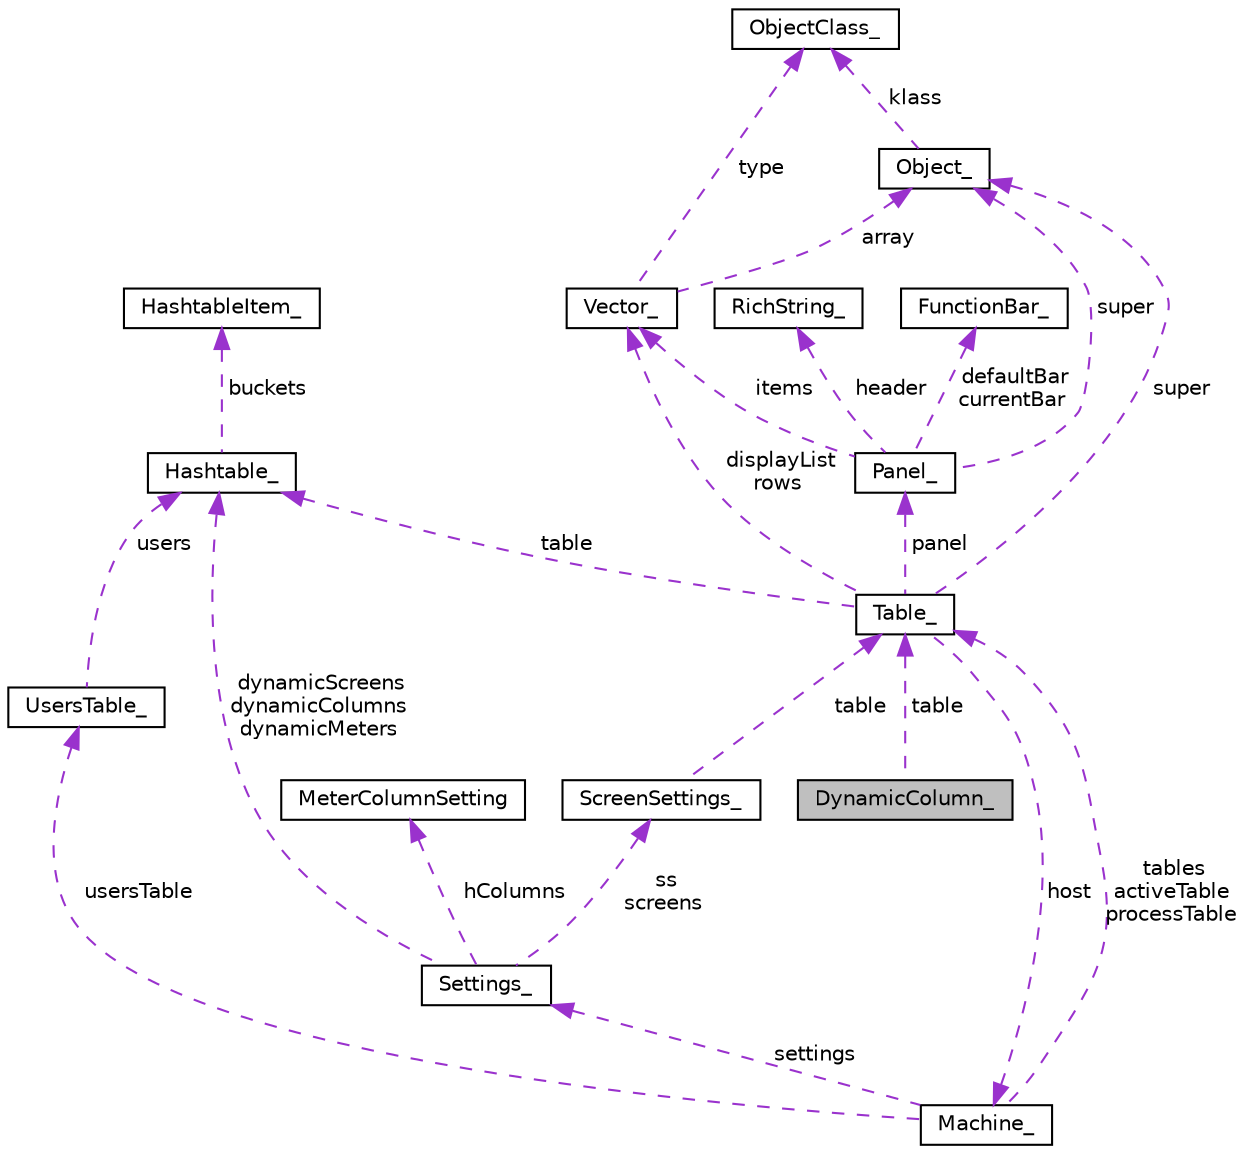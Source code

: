 digraph "DynamicColumn_"
{
  edge [fontname="Helvetica",fontsize="10",labelfontname="Helvetica",labelfontsize="10"];
  node [fontname="Helvetica",fontsize="10",shape=record];
  Node1 [label="DynamicColumn_",height=0.2,width=0.4,color="black", fillcolor="grey75", style="filled", fontcolor="black"];
  Node2 -> Node1 [dir="back",color="darkorchid3",fontsize="10",style="dashed",label=" table" ,fontname="Helvetica"];
  Node2 [label="Table_",height=0.2,width=0.4,color="black", fillcolor="white", style="filled",URL="$structTable__.html"];
  Node3 -> Node2 [dir="back",color="darkorchid3",fontsize="10",style="dashed",label=" displayList\nrows" ,fontname="Helvetica"];
  Node3 [label="Vector_",height=0.2,width=0.4,color="black", fillcolor="white", style="filled",URL="$structVector__.html"];
  Node4 -> Node3 [dir="back",color="darkorchid3",fontsize="10",style="dashed",label=" type" ,fontname="Helvetica"];
  Node4 [label="ObjectClass_",height=0.2,width=0.4,color="black", fillcolor="white", style="filled",URL="$structObjectClass__.html"];
  Node5 -> Node3 [dir="back",color="darkorchid3",fontsize="10",style="dashed",label=" array" ,fontname="Helvetica"];
  Node5 [label="Object_",height=0.2,width=0.4,color="black", fillcolor="white", style="filled",URL="$structObject__.html"];
  Node4 -> Node5 [dir="back",color="darkorchid3",fontsize="10",style="dashed",label=" klass" ,fontname="Helvetica"];
  Node6 -> Node2 [dir="back",color="darkorchid3",fontsize="10",style="dashed",label=" host" ,fontname="Helvetica"];
  Node6 [label="Machine_",height=0.2,width=0.4,color="black", fillcolor="white", style="filled",URL="$structMachine__.html"];
  Node2 -> Node6 [dir="back",color="darkorchid3",fontsize="10",style="dashed",label=" tables\nactiveTable\nprocessTable" ,fontname="Helvetica"];
  Node7 -> Node6 [dir="back",color="darkorchid3",fontsize="10",style="dashed",label=" settings" ,fontname="Helvetica"];
  Node7 [label="Settings_",height=0.2,width=0.4,color="black", fillcolor="white", style="filled",URL="$structSettings__.html"];
  Node8 -> Node7 [dir="back",color="darkorchid3",fontsize="10",style="dashed",label=" ss\nscreens" ,fontname="Helvetica"];
  Node8 [label="ScreenSettings_",height=0.2,width=0.4,color="black", fillcolor="white", style="filled",URL="$structScreenSettings__.html"];
  Node2 -> Node8 [dir="back",color="darkorchid3",fontsize="10",style="dashed",label=" table" ,fontname="Helvetica"];
  Node9 -> Node7 [dir="back",color="darkorchid3",fontsize="10",style="dashed",label=" dynamicScreens\ndynamicColumns\ndynamicMeters" ,fontname="Helvetica"];
  Node9 [label="Hashtable_",height=0.2,width=0.4,color="black", fillcolor="white", style="filled",URL="$structHashtable__.html"];
  Node10 -> Node9 [dir="back",color="darkorchid3",fontsize="10",style="dashed",label=" buckets" ,fontname="Helvetica"];
  Node10 [label="HashtableItem_",height=0.2,width=0.4,color="black", fillcolor="white", style="filled",URL="$structHashtableItem__.html"];
  Node11 -> Node7 [dir="back",color="darkorchid3",fontsize="10",style="dashed",label=" hColumns" ,fontname="Helvetica"];
  Node11 [label="MeterColumnSetting",height=0.2,width=0.4,color="black", fillcolor="white", style="filled",URL="$structMeterColumnSetting.html"];
  Node12 -> Node6 [dir="back",color="darkorchid3",fontsize="10",style="dashed",label=" usersTable" ,fontname="Helvetica"];
  Node12 [label="UsersTable_",height=0.2,width=0.4,color="black", fillcolor="white", style="filled",URL="$structUsersTable__.html"];
  Node9 -> Node12 [dir="back",color="darkorchid3",fontsize="10",style="dashed",label=" users" ,fontname="Helvetica"];
  Node9 -> Node2 [dir="back",color="darkorchid3",fontsize="10",style="dashed",label=" table" ,fontname="Helvetica"];
  Node13 -> Node2 [dir="back",color="darkorchid3",fontsize="10",style="dashed",label=" panel" ,fontname="Helvetica"];
  Node13 [label="Panel_",height=0.2,width=0.4,color="black", fillcolor="white", style="filled",URL="$structPanel__.html"];
  Node3 -> Node13 [dir="back",color="darkorchid3",fontsize="10",style="dashed",label=" items" ,fontname="Helvetica"];
  Node14 -> Node13 [dir="back",color="darkorchid3",fontsize="10",style="dashed",label=" header" ,fontname="Helvetica"];
  Node14 [label="RichString_",height=0.2,width=0.4,color="black", fillcolor="white", style="filled",URL="$structRichString__.html"];
  Node15 -> Node13 [dir="back",color="darkorchid3",fontsize="10",style="dashed",label=" defaultBar\ncurrentBar" ,fontname="Helvetica"];
  Node15 [label="FunctionBar_",height=0.2,width=0.4,color="black", fillcolor="white", style="filled",URL="$structFunctionBar__.html"];
  Node5 -> Node13 [dir="back",color="darkorchid3",fontsize="10",style="dashed",label=" super" ,fontname="Helvetica"];
  Node5 -> Node2 [dir="back",color="darkorchid3",fontsize="10",style="dashed",label=" super" ,fontname="Helvetica"];
}
